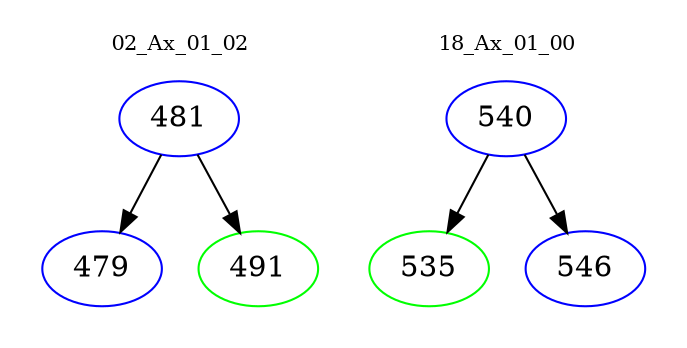 digraph{
subgraph cluster_0 {
color = white
label = "02_Ax_01_02";
fontsize=10;
T0_481 [label="481", color="blue"]
T0_481 -> T0_479 [color="black"]
T0_479 [label="479", color="blue"]
T0_481 -> T0_491 [color="black"]
T0_491 [label="491", color="green"]
}
subgraph cluster_1 {
color = white
label = "18_Ax_01_00";
fontsize=10;
T1_540 [label="540", color="blue"]
T1_540 -> T1_535 [color="black"]
T1_535 [label="535", color="green"]
T1_540 -> T1_546 [color="black"]
T1_546 [label="546", color="blue"]
}
}
